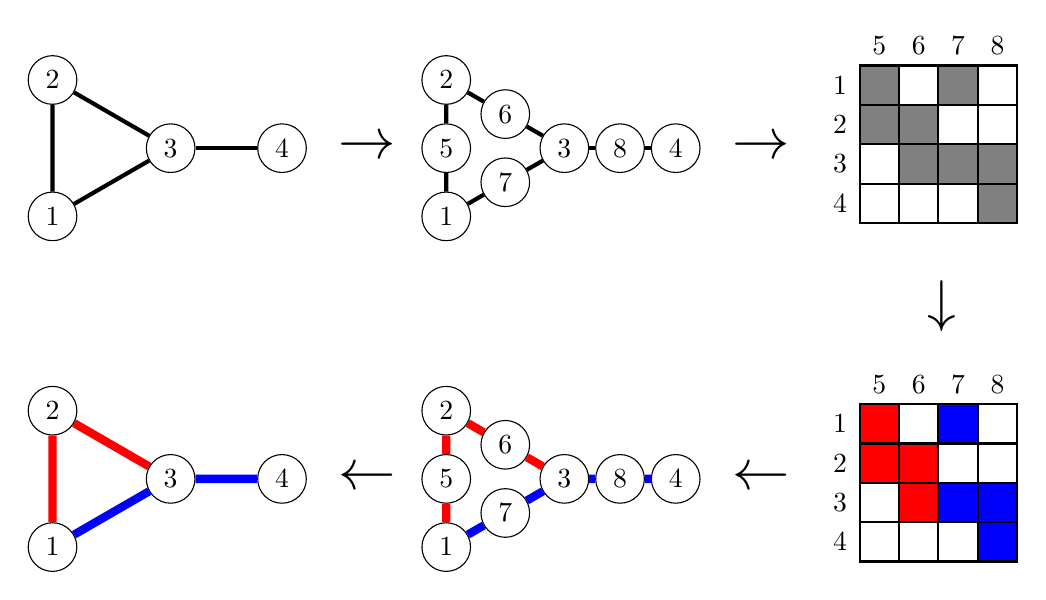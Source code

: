 \begin{tikzpicture}
[
	box/.style={rectangle,draw=black,thick, minimum size=0.5cm},
]
		
	\begin{scope}
		\node at (3.5, 0){\huge$\rightarrow$};
	\end{scope}

	\begin{scope}
		\node at (8.5, 0){\huge$\rightarrow$};
	\end{scope}

	\begin{scope}
		\node at (10.8, -2){\huge$\downarrow$};
	\end{scope}
			
	\begin{scope}
		\node at (3.5, -4.2){\huge$\leftarrow$};
	\end{scope}

	\begin{scope}
		\node at (8.5, -4.2){\huge$\leftarrow$};
	\end{scope}
		
	\begin{scope}
		\node[shape=circle,fill=white,draw=black,minimum size=13pt] (1) at ($(-0.5,{sqrt(3)*-0.5})$) {1};
		\node[shape=circle,fill=white,draw=black,minimum size=13pt] (2) at ($(-0.5,{sqrt(3)*0.5})$) {2};
		\node[shape=circle,fill=white,draw=black,minimum size=13pt] (3) at (1, 0){3};
		\node[shape=circle,fill=white,draw=black,minimum size=13pt] (4) at ($({1+sqrt(2)}, 0)$) {4};
		
		\draw[line width=1.5pt] (1) -- (2) -- (3) -- (1);
		\draw[line width=1.5pt] (3) -- (4);
	\end{scope}

	\begin{scope}[local bounding box=scope1,shift={(5, 0)}]
		\node[shape=circle,fill=white,draw=black,minimum size=13pt] (1) at ($(-0.5,{sqrt(3)*-0.5})$) {1};
		\node[shape=circle,fill=white,draw=black,minimum size=13pt] (5) at ($(-0.5,0)$) {5};
		\node[shape=circle,fill=white,draw=black,minimum size=13pt] (2) at ($(-0.5,{sqrt(3)*0.5})$) {2};
		\node[shape=circle,fill=white,draw=black,minimum size=13pt] (6) at ($(0.25,{sqrt(3)*0.25})$){6};
		\node[shape=circle,fill=white,draw=black,minimum size=13pt] (3) at (1, 0){3};
		\node[shape=circle,fill=white,draw=black,minimum size=13pt] (7) at ($(0.25,{sqrt(3)*-0.25})$){7};
		\node[shape=circle,fill=white,draw=black,minimum size=13pt] (4) at ($({1+sqrt(2)}, 0)$) {4};
		\node[shape=circle,fill=white,draw=black,minimum size=13pt] (8) at ($({1+0.5*sqrt(2)}, 0)$){8};
			
		\draw[line width=1.5pt] (1) -- (5) -- (2) -- (6) -- (3) -- (7) -- (1);
		\draw[line width=1.5pt] (3) -- (8) -- (4);
	\end{scope}

	\begin{scope}[local bounding box=scope1,shift={(5, -4.2)}]
		\node[shape=circle,fill=white,draw=black,minimum size=13pt] (1) at ($(-0.5,{sqrt(3)*-0.5})$) {1};
		\node[shape=circle,fill=white,draw=black,minimum size=13pt] (5) at ($(-0.5,0)$) {5};
		\node[shape=circle,fill=white,draw=black,minimum size=13pt] (2) at ($(-0.5,{sqrt(3)*0.5})$) {2};
		\node[shape=circle,fill=white,draw=black,minimum size=13pt] (6) at ($(0.25,{sqrt(3)*0.25})$){6};
		\node[shape=circle,fill=white,draw=black,minimum size=13pt] (3) at (1, 0){3};
		\node[shape=circle,fill=white,draw=black,minimum size=13pt] (7) at ($(0.25,{sqrt(3)*-0.25})$){7};
		\node[shape=circle,fill=white,draw=black,minimum size=13pt] (4) at ($({1+sqrt(2)}, 0)$) {4};
		\node[shape=circle,fill=white,draw=black,minimum size=13pt] (8) at ($({1+0.5*sqrt(2)}, 0)$){8};
			
		\draw[line width=3pt,draw=red] (1) -- (5) -- (2) -- (6) -- (3);
		\draw[line width=3pt,draw=blue] (1) -- (7) -- (3) -- (8) -- (4);
	\end{scope}
	\begin{scope}[shift={(0, -4.2)}]
		\node[shape=circle,fill=white,draw=black,minimum size=13pt] (1) at ($(-0.5,{sqrt(3)*-0.5})$) {1};
		\node[shape=circle,fill=white,draw=black,minimum size=13pt] (2) at ($(-0.5,{sqrt(3)*0.5})$) {2};
		\node[shape=circle,fill=white,draw=black,minimum size=13pt] (3) at (1, 0){3};
		\node[shape=circle,fill=white,draw=black,minimum size=13pt] (4) at ($({1+sqrt(2)}, 0)$) {4};
		
		\draw[line width=3pt,draw=red] (1) -- (2) -- (3);
		\draw[line width=3pt,draw=blue] (1) -- (3) -- (4);
	\end{scope}
	\begin{scope}[shift={(10,-0.7)}]
		\foreach \x in {0,0.5,1,1.5}{
			\foreach \y in {0,0.5,1,1.5}
				\node[box] at (\x,\y){};
		}
		\node[box,fill=gray] at (0	,1.5){};
		\node[box,fill=gray] at (1	,1.5){};
		\node[box,fill=gray] at (0	,1){};
		\node[box,fill=gray] at (0.5	,1){};
		\node[box,fill=gray] at (0.5	,0.5){};
		\node[box,fill=gray] at (1	,0.5){};
		\node[box,fill=gray] at (1.5	,0.5){};
		\node[box,fill=gray] at (1.5	,0){};
		\node[] at (-0.5,	0) {4};
		\node[] at (-0.5,	0.5) {3};
		\node[] at (-0.5,	1) {2};
		\node[] at (-0.5,	1.5) {1};
		\node[] at (0,	2) {5};
		\node[] at (0.5,	2) {6};
		\node[] at (1,	2) {7};
		\node[] at (1.5,	2) {8};
	\end{scope}
	\begin{scope}[shift={(10,-5)}]
		\foreach \x in {0,0.5,1,1.5}{
			\foreach \y in {0,0.5,1,1.5}
				\node[box] at (\x,\y){};
		}
		\node[box,fill=red] at (0	,1.5){};
		\node[box,fill=blue] at (1	,1.5){};
		\node[box,fill=red] at (0	,1){};
		\node[box,fill=red] at (0.5	,1){};
		\node[box,fill=red] at (0.5	,0.5){};
		\node[box,fill=blue] at (1	,0.5){};
		\node[box,fill=blue] at (1.5	,0.5){};
		\node[box,fill=blue] at (1.5	,0){};
		\node[] at (-0.5,	0) {4};
		\node[] at (-0.5,	0.5) {3};
		\node[] at (-0.5,	1) {2};
		\node[] at (-0.5,	1.5) {1};
		\node[] at (0,	2) {5};
		\node[] at (0.5,	2) {6};
		\node[] at (1,	2) {7};
		\node[] at (1.5,	2) {8};
	\end{scope}
\end{tikzpicture}

